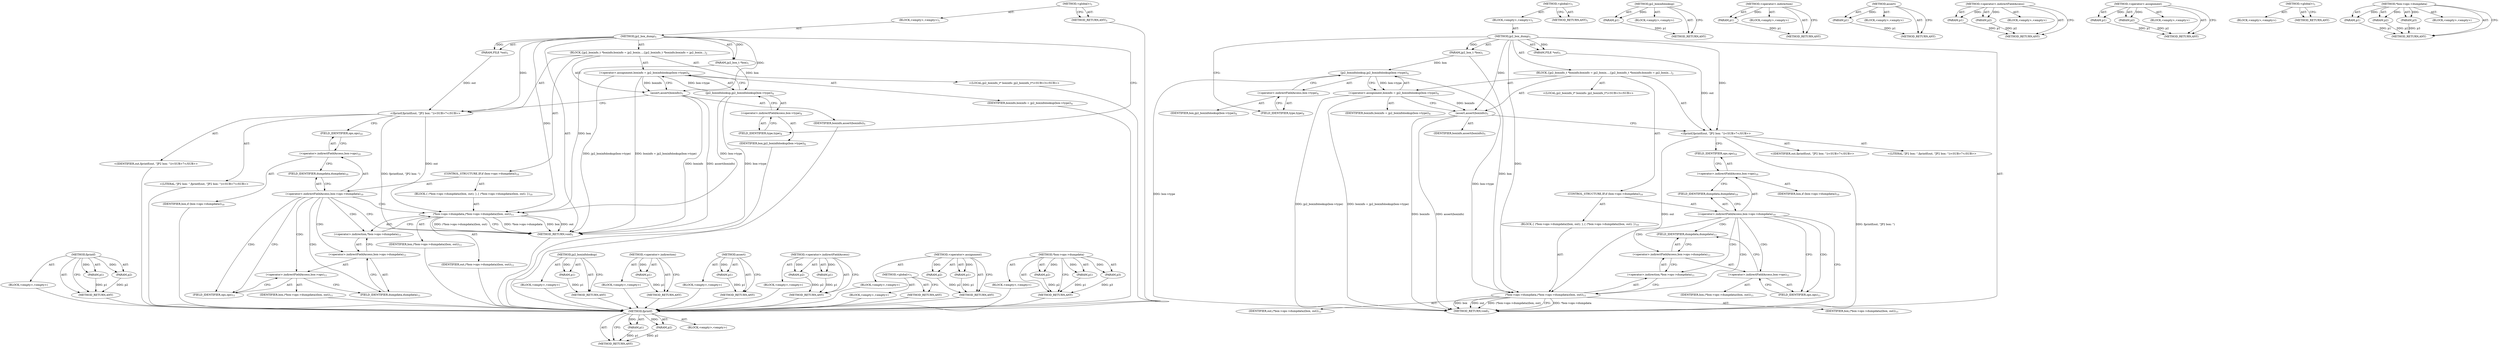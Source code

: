 digraph "*box-&gt;ops-&gt;dumpdata" {
vulnerable_81 [label=<(METHOD,fprintf)>];
vulnerable_82 [label=<(PARAM,p1)>];
vulnerable_83 [label=<(PARAM,p2)>];
vulnerable_84 [label=<(BLOCK,&lt;empty&gt;,&lt;empty&gt;)>];
vulnerable_85 [label=<(METHOD_RETURN,ANY)>];
vulnerable_6 [label=<(METHOD,&lt;global&gt;)<SUB>1</SUB>>];
vulnerable_7 [label=<(BLOCK,&lt;empty&gt;,&lt;empty&gt;)<SUB>1</SUB>>];
vulnerable_8 [label=<(METHOD,jp2_box_dump)<SUB>1</SUB>>];
vulnerable_9 [label=<(PARAM,jp2_box_t *box)<SUB>1</SUB>>];
vulnerable_10 [label=<(PARAM,FILE *out)<SUB>1</SUB>>];
vulnerable_11 [label=<(BLOCK,{
	jp2_boxinfo_t *boxinfo;
	boxinfo = jp2_boxin...,{
	jp2_boxinfo_t *boxinfo;
	boxinfo = jp2_boxin...)<SUB>2</SUB>>];
vulnerable_12 [label="<(LOCAL,jp2_boxinfo_t* boxinfo: jp2_boxinfo_t*)<SUB>3</SUB>>"];
vulnerable_13 [label=<(&lt;operator&gt;.assignment,boxinfo = jp2_boxinfolookup(box-&gt;type))<SUB>4</SUB>>];
vulnerable_14 [label=<(IDENTIFIER,boxinfo,boxinfo = jp2_boxinfolookup(box-&gt;type))<SUB>4</SUB>>];
vulnerable_15 [label=<(jp2_boxinfolookup,jp2_boxinfolookup(box-&gt;type))<SUB>4</SUB>>];
vulnerable_16 [label=<(&lt;operator&gt;.indirectFieldAccess,box-&gt;type)<SUB>4</SUB>>];
vulnerable_17 [label=<(IDENTIFIER,box,jp2_boxinfolookup(box-&gt;type))<SUB>4</SUB>>];
vulnerable_18 [label=<(FIELD_IDENTIFIER,type,type)<SUB>4</SUB>>];
vulnerable_19 [label=<(assert,assert(boxinfo))<SUB>5</SUB>>];
vulnerable_20 [label=<(IDENTIFIER,boxinfo,assert(boxinfo))<SUB>5</SUB>>];
vulnerable_21 [label="<(fprintf,fprintf(out, &quot;JP2 box: &quot;))<SUB>7</SUB>>"];
vulnerable_22 [label="<(IDENTIFIER,out,fprintf(out, &quot;JP2 box: &quot;))<SUB>7</SUB>>"];
vulnerable_23 [label="<(LITERAL,&quot;JP2 box: &quot;,fprintf(out, &quot;JP2 box: &quot;))<SUB>7</SUB>>"];
vulnerable_24 [label=<(CONTROL_STRUCTURE,IF,if (box-&gt;ops-&gt;dumpdata))<SUB>10</SUB>>];
vulnerable_25 [label=<(&lt;operator&gt;.indirectFieldAccess,box-&gt;ops-&gt;dumpdata)<SUB>10</SUB>>];
vulnerable_26 [label=<(&lt;operator&gt;.indirectFieldAccess,box-&gt;ops)<SUB>10</SUB>>];
vulnerable_27 [label=<(IDENTIFIER,box,if (box-&gt;ops-&gt;dumpdata))<SUB>10</SUB>>];
vulnerable_28 [label=<(FIELD_IDENTIFIER,ops,ops)<SUB>10</SUB>>];
vulnerable_29 [label=<(FIELD_IDENTIFIER,dumpdata,dumpdata)<SUB>10</SUB>>];
vulnerable_30 [label=<(BLOCK,{
 		(*box-&gt;ops-&gt;dumpdata)(box, out);
 	},{
 		(*box-&gt;ops-&gt;dumpdata)(box, out);
 	})<SUB>10</SUB>>];
vulnerable_31 [label=<(*box-&gt;ops-&gt;dumpdata,(*box-&gt;ops-&gt;dumpdata)(box, out))<SUB>11</SUB>>];
vulnerable_32 [label=<(&lt;operator&gt;.indirection,*box-&gt;ops-&gt;dumpdata)<SUB>11</SUB>>];
vulnerable_33 [label=<(&lt;operator&gt;.indirectFieldAccess,box-&gt;ops-&gt;dumpdata)<SUB>11</SUB>>];
vulnerable_34 [label=<(&lt;operator&gt;.indirectFieldAccess,box-&gt;ops)<SUB>11</SUB>>];
vulnerable_35 [label=<(IDENTIFIER,box,(*box-&gt;ops-&gt;dumpdata)(box, out))<SUB>11</SUB>>];
vulnerable_36 [label=<(FIELD_IDENTIFIER,ops,ops)<SUB>11</SUB>>];
vulnerable_37 [label=<(FIELD_IDENTIFIER,dumpdata,dumpdata)<SUB>11</SUB>>];
vulnerable_38 [label=<(IDENTIFIER,box,(*box-&gt;ops-&gt;dumpdata)(box, out))<SUB>11</SUB>>];
vulnerable_39 [label=<(IDENTIFIER,out,(*box-&gt;ops-&gt;dumpdata)(box, out))<SUB>11</SUB>>];
vulnerable_40 [label=<(METHOD_RETURN,void)<SUB>1</SUB>>];
vulnerable_42 [label=<(METHOD_RETURN,ANY)<SUB>1</SUB>>];
vulnerable_68 [label=<(METHOD,jp2_boxinfolookup)>];
vulnerable_69 [label=<(PARAM,p1)>];
vulnerable_70 [label=<(BLOCK,&lt;empty&gt;,&lt;empty&gt;)>];
vulnerable_71 [label=<(METHOD_RETURN,ANY)>];
vulnerable_92 [label=<(METHOD,&lt;operator&gt;.indirection)>];
vulnerable_93 [label=<(PARAM,p1)>];
vulnerable_94 [label=<(BLOCK,&lt;empty&gt;,&lt;empty&gt;)>];
vulnerable_95 [label=<(METHOD_RETURN,ANY)>];
vulnerable_77 [label=<(METHOD,assert)>];
vulnerable_78 [label=<(PARAM,p1)>];
vulnerable_79 [label=<(BLOCK,&lt;empty&gt;,&lt;empty&gt;)>];
vulnerable_80 [label=<(METHOD_RETURN,ANY)>];
vulnerable_72 [label=<(METHOD,&lt;operator&gt;.indirectFieldAccess)>];
vulnerable_73 [label=<(PARAM,p1)>];
vulnerable_74 [label=<(PARAM,p2)>];
vulnerable_75 [label=<(BLOCK,&lt;empty&gt;,&lt;empty&gt;)>];
vulnerable_76 [label=<(METHOD_RETURN,ANY)>];
vulnerable_63 [label=<(METHOD,&lt;operator&gt;.assignment)>];
vulnerable_64 [label=<(PARAM,p1)>];
vulnerable_65 [label=<(PARAM,p2)>];
vulnerable_66 [label=<(BLOCK,&lt;empty&gt;,&lt;empty&gt;)>];
vulnerable_67 [label=<(METHOD_RETURN,ANY)>];
vulnerable_57 [label=<(METHOD,&lt;global&gt;)<SUB>1</SUB>>];
vulnerable_58 [label=<(BLOCK,&lt;empty&gt;,&lt;empty&gt;)>];
vulnerable_59 [label=<(METHOD_RETURN,ANY)>];
vulnerable_86 [label=<(METHOD,*box-&gt;ops-&gt;dumpdata)>];
vulnerable_87 [label=<(PARAM,p1)>];
vulnerable_88 [label=<(PARAM,p2)>];
vulnerable_89 [label=<(PARAM,p3)>];
vulnerable_90 [label=<(BLOCK,&lt;empty&gt;,&lt;empty&gt;)>];
vulnerable_91 [label=<(METHOD_RETURN,ANY)>];
fixed_81 [label=<(METHOD,fprintf)>];
fixed_82 [label=<(PARAM,p1)>];
fixed_83 [label=<(PARAM,p2)>];
fixed_84 [label=<(BLOCK,&lt;empty&gt;,&lt;empty&gt;)>];
fixed_85 [label=<(METHOD_RETURN,ANY)>];
fixed_6 [label=<(METHOD,&lt;global&gt;)<SUB>1</SUB>>];
fixed_7 [label=<(BLOCK,&lt;empty&gt;,&lt;empty&gt;)<SUB>1</SUB>>];
fixed_8 [label=<(METHOD,jp2_box_dump)<SUB>1</SUB>>];
fixed_9 [label=<(PARAM,jp2_box_t *box)<SUB>1</SUB>>];
fixed_10 [label=<(PARAM,FILE *out)<SUB>1</SUB>>];
fixed_11 [label=<(BLOCK,{
	jp2_boxinfo_t *boxinfo;
	boxinfo = jp2_boxin...,{
	jp2_boxinfo_t *boxinfo;
	boxinfo = jp2_boxin...)<SUB>2</SUB>>];
fixed_12 [label="<(LOCAL,jp2_boxinfo_t* boxinfo: jp2_boxinfo_t*)<SUB>3</SUB>>"];
fixed_13 [label=<(&lt;operator&gt;.assignment,boxinfo = jp2_boxinfolookup(box-&gt;type))<SUB>4</SUB>>];
fixed_14 [label=<(IDENTIFIER,boxinfo,boxinfo = jp2_boxinfolookup(box-&gt;type))<SUB>4</SUB>>];
fixed_15 [label=<(jp2_boxinfolookup,jp2_boxinfolookup(box-&gt;type))<SUB>4</SUB>>];
fixed_16 [label=<(&lt;operator&gt;.indirectFieldAccess,box-&gt;type)<SUB>4</SUB>>];
fixed_17 [label=<(IDENTIFIER,box,jp2_boxinfolookup(box-&gt;type))<SUB>4</SUB>>];
fixed_18 [label=<(FIELD_IDENTIFIER,type,type)<SUB>4</SUB>>];
fixed_19 [label=<(assert,assert(boxinfo))<SUB>5</SUB>>];
fixed_20 [label=<(IDENTIFIER,boxinfo,assert(boxinfo))<SUB>5</SUB>>];
fixed_21 [label="<(fprintf,fprintf(out, &quot;JP2 box: &quot;))<SUB>7</SUB>>"];
fixed_22 [label="<(IDENTIFIER,out,fprintf(out, &quot;JP2 box: &quot;))<SUB>7</SUB>>"];
fixed_23 [label="<(LITERAL,&quot;JP2 box: &quot;,fprintf(out, &quot;JP2 box: &quot;))<SUB>7</SUB>>"];
fixed_24 [label=<(CONTROL_STRUCTURE,IF,if (box-&gt;ops-&gt;dumpdata))<SUB>10</SUB>>];
fixed_25 [label=<(&lt;operator&gt;.indirectFieldAccess,box-&gt;ops-&gt;dumpdata)<SUB>10</SUB>>];
fixed_26 [label=<(&lt;operator&gt;.indirectFieldAccess,box-&gt;ops)<SUB>10</SUB>>];
fixed_27 [label=<(IDENTIFIER,box,if (box-&gt;ops-&gt;dumpdata))<SUB>10</SUB>>];
fixed_28 [label=<(FIELD_IDENTIFIER,ops,ops)<SUB>10</SUB>>];
fixed_29 [label=<(FIELD_IDENTIFIER,dumpdata,dumpdata)<SUB>10</SUB>>];
fixed_30 [label=<(BLOCK,{
 		(*box-&gt;ops-&gt;dumpdata)(box, out);
 	},{
 		(*box-&gt;ops-&gt;dumpdata)(box, out);
 	})<SUB>10</SUB>>];
fixed_31 [label=<(*box-&gt;ops-&gt;dumpdata,(*box-&gt;ops-&gt;dumpdata)(box, out))<SUB>11</SUB>>];
fixed_32 [label=<(&lt;operator&gt;.indirection,*box-&gt;ops-&gt;dumpdata)<SUB>11</SUB>>];
fixed_33 [label=<(&lt;operator&gt;.indirectFieldAccess,box-&gt;ops-&gt;dumpdata)<SUB>11</SUB>>];
fixed_34 [label=<(&lt;operator&gt;.indirectFieldAccess,box-&gt;ops)<SUB>11</SUB>>];
fixed_35 [label=<(IDENTIFIER,box,(*box-&gt;ops-&gt;dumpdata)(box, out))<SUB>11</SUB>>];
fixed_36 [label=<(FIELD_IDENTIFIER,ops,ops)<SUB>11</SUB>>];
fixed_37 [label=<(FIELD_IDENTIFIER,dumpdata,dumpdata)<SUB>11</SUB>>];
fixed_38 [label=<(IDENTIFIER,box,(*box-&gt;ops-&gt;dumpdata)(box, out))<SUB>11</SUB>>];
fixed_39 [label=<(IDENTIFIER,out,(*box-&gt;ops-&gt;dumpdata)(box, out))<SUB>11</SUB>>];
fixed_40 [label=<(METHOD_RETURN,void)<SUB>1</SUB>>];
fixed_42 [label=<(METHOD_RETURN,ANY)<SUB>1</SUB>>];
fixed_68 [label=<(METHOD,jp2_boxinfolookup)>];
fixed_69 [label=<(PARAM,p1)>];
fixed_70 [label=<(BLOCK,&lt;empty&gt;,&lt;empty&gt;)>];
fixed_71 [label=<(METHOD_RETURN,ANY)>];
fixed_92 [label=<(METHOD,&lt;operator&gt;.indirection)>];
fixed_93 [label=<(PARAM,p1)>];
fixed_94 [label=<(BLOCK,&lt;empty&gt;,&lt;empty&gt;)>];
fixed_95 [label=<(METHOD_RETURN,ANY)>];
fixed_77 [label=<(METHOD,assert)>];
fixed_78 [label=<(PARAM,p1)>];
fixed_79 [label=<(BLOCK,&lt;empty&gt;,&lt;empty&gt;)>];
fixed_80 [label=<(METHOD_RETURN,ANY)>];
fixed_72 [label=<(METHOD,&lt;operator&gt;.indirectFieldAccess)>];
fixed_73 [label=<(PARAM,p1)>];
fixed_74 [label=<(PARAM,p2)>];
fixed_75 [label=<(BLOCK,&lt;empty&gt;,&lt;empty&gt;)>];
fixed_76 [label=<(METHOD_RETURN,ANY)>];
fixed_63 [label=<(METHOD,&lt;operator&gt;.assignment)>];
fixed_64 [label=<(PARAM,p1)>];
fixed_65 [label=<(PARAM,p2)>];
fixed_66 [label=<(BLOCK,&lt;empty&gt;,&lt;empty&gt;)>];
fixed_67 [label=<(METHOD_RETURN,ANY)>];
fixed_57 [label=<(METHOD,&lt;global&gt;)<SUB>1</SUB>>];
fixed_58 [label=<(BLOCK,&lt;empty&gt;,&lt;empty&gt;)>];
fixed_59 [label=<(METHOD_RETURN,ANY)>];
fixed_86 [label=<(METHOD,*box-&gt;ops-&gt;dumpdata)>];
fixed_87 [label=<(PARAM,p1)>];
fixed_88 [label=<(PARAM,p2)>];
fixed_89 [label=<(PARAM,p3)>];
fixed_90 [label=<(BLOCK,&lt;empty&gt;,&lt;empty&gt;)>];
fixed_91 [label=<(METHOD_RETURN,ANY)>];
vulnerable_81 -> vulnerable_82  [key=0, label="AST: "];
vulnerable_81 -> vulnerable_82  [key=1, label="DDG: "];
vulnerable_81 -> vulnerable_84  [key=0, label="AST: "];
vulnerable_81 -> vulnerable_83  [key=0, label="AST: "];
vulnerable_81 -> vulnerable_83  [key=1, label="DDG: "];
vulnerable_81 -> vulnerable_85  [key=0, label="AST: "];
vulnerable_81 -> vulnerable_85  [key=1, label="CFG: "];
vulnerable_82 -> vulnerable_85  [key=0, label="DDG: p1"];
vulnerable_83 -> vulnerable_85  [key=0, label="DDG: p2"];
vulnerable_84 -> fixed_81  [key=0];
vulnerable_85 -> fixed_81  [key=0];
vulnerable_6 -> vulnerable_7  [key=0, label="AST: "];
vulnerable_6 -> vulnerable_42  [key=0, label="AST: "];
vulnerable_6 -> vulnerable_42  [key=1, label="CFG: "];
vulnerable_7 -> vulnerable_8  [key=0, label="AST: "];
vulnerable_8 -> vulnerable_9  [key=0, label="AST: "];
vulnerable_8 -> vulnerable_9  [key=1, label="DDG: "];
vulnerable_8 -> vulnerable_10  [key=0, label="AST: "];
vulnerable_8 -> vulnerable_10  [key=1, label="DDG: "];
vulnerable_8 -> vulnerable_11  [key=0, label="AST: "];
vulnerable_8 -> vulnerable_40  [key=0, label="AST: "];
vulnerable_8 -> vulnerable_18  [key=0, label="CFG: "];
vulnerable_8 -> vulnerable_19  [key=0, label="DDG: "];
vulnerable_8 -> vulnerable_21  [key=0, label="DDG: "];
vulnerable_8 -> vulnerable_31  [key=0, label="DDG: "];
vulnerable_9 -> vulnerable_15  [key=0, label="DDG: box"];
vulnerable_9 -> vulnerable_31  [key=0, label="DDG: box"];
vulnerable_10 -> vulnerable_21  [key=0, label="DDG: out"];
vulnerable_11 -> vulnerable_12  [key=0, label="AST: "];
vulnerable_11 -> vulnerable_13  [key=0, label="AST: "];
vulnerable_11 -> vulnerable_19  [key=0, label="AST: "];
vulnerable_11 -> vulnerable_21  [key=0, label="AST: "];
vulnerable_11 -> vulnerable_24  [key=0, label="AST: "];
vulnerable_12 -> fixed_81  [key=0];
vulnerable_13 -> vulnerable_14  [key=0, label="AST: "];
vulnerable_13 -> vulnerable_15  [key=0, label="AST: "];
vulnerable_13 -> vulnerable_19  [key=0, label="CFG: "];
vulnerable_13 -> vulnerable_19  [key=1, label="DDG: boxinfo"];
vulnerable_13 -> vulnerable_40  [key=0, label="DDG: jp2_boxinfolookup(box-&gt;type)"];
vulnerable_13 -> vulnerable_40  [key=1, label="DDG: boxinfo = jp2_boxinfolookup(box-&gt;type)"];
vulnerable_14 -> fixed_81  [key=0];
vulnerable_15 -> vulnerable_16  [key=0, label="AST: "];
vulnerable_15 -> vulnerable_13  [key=0, label="CFG: "];
vulnerable_15 -> vulnerable_13  [key=1, label="DDG: box-&gt;type"];
vulnerable_15 -> vulnerable_40  [key=0, label="DDG: box-&gt;type"];
vulnerable_15 -> vulnerable_31  [key=0, label="DDG: box-&gt;type"];
vulnerable_16 -> vulnerable_17  [key=0, label="AST: "];
vulnerable_16 -> vulnerable_18  [key=0, label="AST: "];
vulnerable_16 -> vulnerable_15  [key=0, label="CFG: "];
vulnerable_17 -> fixed_81  [key=0];
vulnerable_18 -> vulnerable_16  [key=0, label="CFG: "];
vulnerable_19 -> vulnerable_20  [key=0, label="AST: "];
vulnerable_19 -> vulnerable_21  [key=0, label="CFG: "];
vulnerable_19 -> vulnerable_40  [key=0, label="DDG: boxinfo"];
vulnerable_19 -> vulnerable_40  [key=1, label="DDG: assert(boxinfo)"];
vulnerable_20 -> fixed_81  [key=0];
vulnerable_21 -> vulnerable_22  [key=0, label="AST: "];
vulnerable_21 -> vulnerable_23  [key=0, label="AST: "];
vulnerable_21 -> vulnerable_28  [key=0, label="CFG: "];
vulnerable_21 -> vulnerable_40  [key=0, label="DDG: fprintf(out, &quot;JP2 box: &quot;)"];
vulnerable_21 -> vulnerable_31  [key=0, label="DDG: out"];
vulnerable_22 -> fixed_81  [key=0];
vulnerable_23 -> fixed_81  [key=0];
vulnerable_24 -> vulnerable_25  [key=0, label="AST: "];
vulnerable_24 -> vulnerable_30  [key=0, label="AST: "];
vulnerable_25 -> vulnerable_26  [key=0, label="AST: "];
vulnerable_25 -> vulnerable_29  [key=0, label="AST: "];
vulnerable_25 -> vulnerable_40  [key=0, label="CFG: "];
vulnerable_25 -> vulnerable_36  [key=0, label="CFG: "];
vulnerable_25 -> vulnerable_36  [key=1, label="CDG: "];
vulnerable_25 -> vulnerable_34  [key=0, label="CDG: "];
vulnerable_25 -> vulnerable_32  [key=0, label="CDG: "];
vulnerable_25 -> vulnerable_33  [key=0, label="CDG: "];
vulnerable_25 -> vulnerable_37  [key=0, label="CDG: "];
vulnerable_25 -> vulnerable_31  [key=0, label="CDG: "];
vulnerable_26 -> vulnerable_27  [key=0, label="AST: "];
vulnerable_26 -> vulnerable_28  [key=0, label="AST: "];
vulnerable_26 -> vulnerable_29  [key=0, label="CFG: "];
vulnerable_27 -> fixed_81  [key=0];
vulnerable_28 -> vulnerable_26  [key=0, label="CFG: "];
vulnerable_29 -> vulnerable_25  [key=0, label="CFG: "];
vulnerable_30 -> vulnerable_31  [key=0, label="AST: "];
vulnerable_31 -> vulnerable_32  [key=0, label="AST: "];
vulnerable_31 -> vulnerable_38  [key=0, label="AST: "];
vulnerable_31 -> vulnerable_39  [key=0, label="AST: "];
vulnerable_31 -> vulnerable_40  [key=0, label="CFG: "];
vulnerable_31 -> vulnerable_40  [key=1, label="DDG: *box-&gt;ops-&gt;dumpdata"];
vulnerable_31 -> vulnerable_40  [key=2, label="DDG: box"];
vulnerable_31 -> vulnerable_40  [key=3, label="DDG: out"];
vulnerable_31 -> vulnerable_40  [key=4, label="DDG: (*box-&gt;ops-&gt;dumpdata)(box, out)"];
vulnerable_32 -> vulnerable_33  [key=0, label="AST: "];
vulnerable_32 -> vulnerable_31  [key=0, label="CFG: "];
vulnerable_33 -> vulnerable_34  [key=0, label="AST: "];
vulnerable_33 -> vulnerable_37  [key=0, label="AST: "];
vulnerable_33 -> vulnerable_32  [key=0, label="CFG: "];
vulnerable_34 -> vulnerable_35  [key=0, label="AST: "];
vulnerable_34 -> vulnerable_36  [key=0, label="AST: "];
vulnerable_34 -> vulnerable_37  [key=0, label="CFG: "];
vulnerable_35 -> fixed_81  [key=0];
vulnerable_36 -> vulnerable_34  [key=0, label="CFG: "];
vulnerable_37 -> vulnerable_33  [key=0, label="CFG: "];
vulnerable_38 -> fixed_81  [key=0];
vulnerable_39 -> fixed_81  [key=0];
vulnerable_40 -> fixed_81  [key=0];
vulnerable_42 -> fixed_81  [key=0];
vulnerable_68 -> vulnerable_69  [key=0, label="AST: "];
vulnerable_68 -> vulnerable_69  [key=1, label="DDG: "];
vulnerable_68 -> vulnerable_70  [key=0, label="AST: "];
vulnerable_68 -> vulnerable_71  [key=0, label="AST: "];
vulnerable_68 -> vulnerable_71  [key=1, label="CFG: "];
vulnerable_69 -> vulnerable_71  [key=0, label="DDG: p1"];
vulnerable_70 -> fixed_81  [key=0];
vulnerable_71 -> fixed_81  [key=0];
vulnerable_92 -> vulnerable_93  [key=0, label="AST: "];
vulnerable_92 -> vulnerable_93  [key=1, label="DDG: "];
vulnerable_92 -> vulnerable_94  [key=0, label="AST: "];
vulnerable_92 -> vulnerable_95  [key=0, label="AST: "];
vulnerable_92 -> vulnerable_95  [key=1, label="CFG: "];
vulnerable_93 -> vulnerable_95  [key=0, label="DDG: p1"];
vulnerable_94 -> fixed_81  [key=0];
vulnerable_95 -> fixed_81  [key=0];
vulnerable_77 -> vulnerable_78  [key=0, label="AST: "];
vulnerable_77 -> vulnerable_78  [key=1, label="DDG: "];
vulnerable_77 -> vulnerable_79  [key=0, label="AST: "];
vulnerable_77 -> vulnerable_80  [key=0, label="AST: "];
vulnerable_77 -> vulnerable_80  [key=1, label="CFG: "];
vulnerable_78 -> vulnerable_80  [key=0, label="DDG: p1"];
vulnerable_79 -> fixed_81  [key=0];
vulnerable_80 -> fixed_81  [key=0];
vulnerable_72 -> vulnerable_73  [key=0, label="AST: "];
vulnerable_72 -> vulnerable_73  [key=1, label="DDG: "];
vulnerable_72 -> vulnerable_75  [key=0, label="AST: "];
vulnerable_72 -> vulnerable_74  [key=0, label="AST: "];
vulnerable_72 -> vulnerable_74  [key=1, label="DDG: "];
vulnerable_72 -> vulnerable_76  [key=0, label="AST: "];
vulnerable_72 -> vulnerable_76  [key=1, label="CFG: "];
vulnerable_73 -> vulnerable_76  [key=0, label="DDG: p1"];
vulnerable_74 -> vulnerable_76  [key=0, label="DDG: p2"];
vulnerable_75 -> fixed_81  [key=0];
vulnerable_76 -> fixed_81  [key=0];
vulnerable_63 -> vulnerable_64  [key=0, label="AST: "];
vulnerable_63 -> vulnerable_64  [key=1, label="DDG: "];
vulnerable_63 -> vulnerable_66  [key=0, label="AST: "];
vulnerable_63 -> vulnerable_65  [key=0, label="AST: "];
vulnerable_63 -> vulnerable_65  [key=1, label="DDG: "];
vulnerable_63 -> vulnerable_67  [key=0, label="AST: "];
vulnerable_63 -> vulnerable_67  [key=1, label="CFG: "];
vulnerable_64 -> vulnerable_67  [key=0, label="DDG: p1"];
vulnerable_65 -> vulnerable_67  [key=0, label="DDG: p2"];
vulnerable_66 -> fixed_81  [key=0];
vulnerable_67 -> fixed_81  [key=0];
vulnerable_57 -> vulnerable_58  [key=0, label="AST: "];
vulnerable_57 -> vulnerable_59  [key=0, label="AST: "];
vulnerable_57 -> vulnerable_59  [key=1, label="CFG: "];
vulnerable_58 -> fixed_81  [key=0];
vulnerable_59 -> fixed_81  [key=0];
vulnerable_86 -> vulnerable_87  [key=0, label="AST: "];
vulnerable_86 -> vulnerable_87  [key=1, label="DDG: "];
vulnerable_86 -> vulnerable_90  [key=0, label="AST: "];
vulnerable_86 -> vulnerable_88  [key=0, label="AST: "];
vulnerable_86 -> vulnerable_88  [key=1, label="DDG: "];
vulnerable_86 -> vulnerable_91  [key=0, label="AST: "];
vulnerable_86 -> vulnerable_91  [key=1, label="CFG: "];
vulnerable_86 -> vulnerable_89  [key=0, label="AST: "];
vulnerable_86 -> vulnerable_89  [key=1, label="DDG: "];
vulnerable_87 -> vulnerable_91  [key=0, label="DDG: p1"];
vulnerable_88 -> vulnerable_91  [key=0, label="DDG: p2"];
vulnerable_89 -> vulnerable_91  [key=0, label="DDG: p3"];
vulnerable_90 -> fixed_81  [key=0];
vulnerable_91 -> fixed_81  [key=0];
fixed_81 -> fixed_82  [key=0, label="AST: "];
fixed_81 -> fixed_82  [key=1, label="DDG: "];
fixed_81 -> fixed_84  [key=0, label="AST: "];
fixed_81 -> fixed_83  [key=0, label="AST: "];
fixed_81 -> fixed_83  [key=1, label="DDG: "];
fixed_81 -> fixed_85  [key=0, label="AST: "];
fixed_81 -> fixed_85  [key=1, label="CFG: "];
fixed_82 -> fixed_85  [key=0, label="DDG: p1"];
fixed_83 -> fixed_85  [key=0, label="DDG: p2"];
fixed_6 -> fixed_7  [key=0, label="AST: "];
fixed_6 -> fixed_42  [key=0, label="AST: "];
fixed_6 -> fixed_42  [key=1, label="CFG: "];
fixed_7 -> fixed_8  [key=0, label="AST: "];
fixed_8 -> fixed_9  [key=0, label="AST: "];
fixed_8 -> fixed_9  [key=1, label="DDG: "];
fixed_8 -> fixed_10  [key=0, label="AST: "];
fixed_8 -> fixed_10  [key=1, label="DDG: "];
fixed_8 -> fixed_11  [key=0, label="AST: "];
fixed_8 -> fixed_40  [key=0, label="AST: "];
fixed_8 -> fixed_18  [key=0, label="CFG: "];
fixed_8 -> fixed_19  [key=0, label="DDG: "];
fixed_8 -> fixed_21  [key=0, label="DDG: "];
fixed_8 -> fixed_31  [key=0, label="DDG: "];
fixed_9 -> fixed_15  [key=0, label="DDG: box"];
fixed_9 -> fixed_31  [key=0, label="DDG: box"];
fixed_10 -> fixed_21  [key=0, label="DDG: out"];
fixed_11 -> fixed_12  [key=0, label="AST: "];
fixed_11 -> fixed_13  [key=0, label="AST: "];
fixed_11 -> fixed_19  [key=0, label="AST: "];
fixed_11 -> fixed_21  [key=0, label="AST: "];
fixed_11 -> fixed_24  [key=0, label="AST: "];
fixed_13 -> fixed_14  [key=0, label="AST: "];
fixed_13 -> fixed_15  [key=0, label="AST: "];
fixed_13 -> fixed_19  [key=0, label="CFG: "];
fixed_13 -> fixed_19  [key=1, label="DDG: boxinfo"];
fixed_13 -> fixed_40  [key=0, label="DDG: jp2_boxinfolookup(box-&gt;type)"];
fixed_13 -> fixed_40  [key=1, label="DDG: boxinfo = jp2_boxinfolookup(box-&gt;type)"];
fixed_15 -> fixed_16  [key=0, label="AST: "];
fixed_15 -> fixed_13  [key=0, label="CFG: "];
fixed_15 -> fixed_13  [key=1, label="DDG: box-&gt;type"];
fixed_15 -> fixed_40  [key=0, label="DDG: box-&gt;type"];
fixed_15 -> fixed_31  [key=0, label="DDG: box-&gt;type"];
fixed_16 -> fixed_17  [key=0, label="AST: "];
fixed_16 -> fixed_18  [key=0, label="AST: "];
fixed_16 -> fixed_15  [key=0, label="CFG: "];
fixed_18 -> fixed_16  [key=0, label="CFG: "];
fixed_19 -> fixed_20  [key=0, label="AST: "];
fixed_19 -> fixed_21  [key=0, label="CFG: "];
fixed_19 -> fixed_40  [key=0, label="DDG: boxinfo"];
fixed_19 -> fixed_40  [key=1, label="DDG: assert(boxinfo)"];
fixed_21 -> fixed_22  [key=0, label="AST: "];
fixed_21 -> fixed_23  [key=0, label="AST: "];
fixed_21 -> fixed_28  [key=0, label="CFG: "];
fixed_21 -> fixed_40  [key=0, label="DDG: fprintf(out, &quot;JP2 box: &quot;)"];
fixed_21 -> fixed_31  [key=0, label="DDG: out"];
fixed_24 -> fixed_25  [key=0, label="AST: "];
fixed_24 -> fixed_30  [key=0, label="AST: "];
fixed_25 -> fixed_26  [key=0, label="AST: "];
fixed_25 -> fixed_29  [key=0, label="AST: "];
fixed_25 -> fixed_40  [key=0, label="CFG: "];
fixed_25 -> fixed_36  [key=0, label="CFG: "];
fixed_25 -> fixed_36  [key=1, label="CDG: "];
fixed_25 -> fixed_34  [key=0, label="CDG: "];
fixed_25 -> fixed_32  [key=0, label="CDG: "];
fixed_25 -> fixed_33  [key=0, label="CDG: "];
fixed_25 -> fixed_37  [key=0, label="CDG: "];
fixed_25 -> fixed_31  [key=0, label="CDG: "];
fixed_26 -> fixed_27  [key=0, label="AST: "];
fixed_26 -> fixed_28  [key=0, label="AST: "];
fixed_26 -> fixed_29  [key=0, label="CFG: "];
fixed_28 -> fixed_26  [key=0, label="CFG: "];
fixed_29 -> fixed_25  [key=0, label="CFG: "];
fixed_30 -> fixed_31  [key=0, label="AST: "];
fixed_31 -> fixed_32  [key=0, label="AST: "];
fixed_31 -> fixed_38  [key=0, label="AST: "];
fixed_31 -> fixed_39  [key=0, label="AST: "];
fixed_31 -> fixed_40  [key=0, label="CFG: "];
fixed_31 -> fixed_40  [key=1, label="DDG: *box-&gt;ops-&gt;dumpdata"];
fixed_31 -> fixed_40  [key=2, label="DDG: box"];
fixed_31 -> fixed_40  [key=3, label="DDG: out"];
fixed_31 -> fixed_40  [key=4, label="DDG: (*box-&gt;ops-&gt;dumpdata)(box, out)"];
fixed_32 -> fixed_33  [key=0, label="AST: "];
fixed_32 -> fixed_31  [key=0, label="CFG: "];
fixed_33 -> fixed_34  [key=0, label="AST: "];
fixed_33 -> fixed_37  [key=0, label="AST: "];
fixed_33 -> fixed_32  [key=0, label="CFG: "];
fixed_34 -> fixed_35  [key=0, label="AST: "];
fixed_34 -> fixed_36  [key=0, label="AST: "];
fixed_34 -> fixed_37  [key=0, label="CFG: "];
fixed_36 -> fixed_34  [key=0, label="CFG: "];
fixed_37 -> fixed_33  [key=0, label="CFG: "];
fixed_68 -> fixed_69  [key=0, label="AST: "];
fixed_68 -> fixed_69  [key=1, label="DDG: "];
fixed_68 -> fixed_70  [key=0, label="AST: "];
fixed_68 -> fixed_71  [key=0, label="AST: "];
fixed_68 -> fixed_71  [key=1, label="CFG: "];
fixed_69 -> fixed_71  [key=0, label="DDG: p1"];
fixed_92 -> fixed_93  [key=0, label="AST: "];
fixed_92 -> fixed_93  [key=1, label="DDG: "];
fixed_92 -> fixed_94  [key=0, label="AST: "];
fixed_92 -> fixed_95  [key=0, label="AST: "];
fixed_92 -> fixed_95  [key=1, label="CFG: "];
fixed_93 -> fixed_95  [key=0, label="DDG: p1"];
fixed_77 -> fixed_78  [key=0, label="AST: "];
fixed_77 -> fixed_78  [key=1, label="DDG: "];
fixed_77 -> fixed_79  [key=0, label="AST: "];
fixed_77 -> fixed_80  [key=0, label="AST: "];
fixed_77 -> fixed_80  [key=1, label="CFG: "];
fixed_78 -> fixed_80  [key=0, label="DDG: p1"];
fixed_72 -> fixed_73  [key=0, label="AST: "];
fixed_72 -> fixed_73  [key=1, label="DDG: "];
fixed_72 -> fixed_75  [key=0, label="AST: "];
fixed_72 -> fixed_74  [key=0, label="AST: "];
fixed_72 -> fixed_74  [key=1, label="DDG: "];
fixed_72 -> fixed_76  [key=0, label="AST: "];
fixed_72 -> fixed_76  [key=1, label="CFG: "];
fixed_73 -> fixed_76  [key=0, label="DDG: p1"];
fixed_74 -> fixed_76  [key=0, label="DDG: p2"];
fixed_63 -> fixed_64  [key=0, label="AST: "];
fixed_63 -> fixed_64  [key=1, label="DDG: "];
fixed_63 -> fixed_66  [key=0, label="AST: "];
fixed_63 -> fixed_65  [key=0, label="AST: "];
fixed_63 -> fixed_65  [key=1, label="DDG: "];
fixed_63 -> fixed_67  [key=0, label="AST: "];
fixed_63 -> fixed_67  [key=1, label="CFG: "];
fixed_64 -> fixed_67  [key=0, label="DDG: p1"];
fixed_65 -> fixed_67  [key=0, label="DDG: p2"];
fixed_57 -> fixed_58  [key=0, label="AST: "];
fixed_57 -> fixed_59  [key=0, label="AST: "];
fixed_57 -> fixed_59  [key=1, label="CFG: "];
fixed_86 -> fixed_87  [key=0, label="AST: "];
fixed_86 -> fixed_87  [key=1, label="DDG: "];
fixed_86 -> fixed_90  [key=0, label="AST: "];
fixed_86 -> fixed_88  [key=0, label="AST: "];
fixed_86 -> fixed_88  [key=1, label="DDG: "];
fixed_86 -> fixed_91  [key=0, label="AST: "];
fixed_86 -> fixed_91  [key=1, label="CFG: "];
fixed_86 -> fixed_89  [key=0, label="AST: "];
fixed_86 -> fixed_89  [key=1, label="DDG: "];
fixed_87 -> fixed_91  [key=0, label="DDG: p1"];
fixed_88 -> fixed_91  [key=0, label="DDG: p2"];
fixed_89 -> fixed_91  [key=0, label="DDG: p3"];
}
